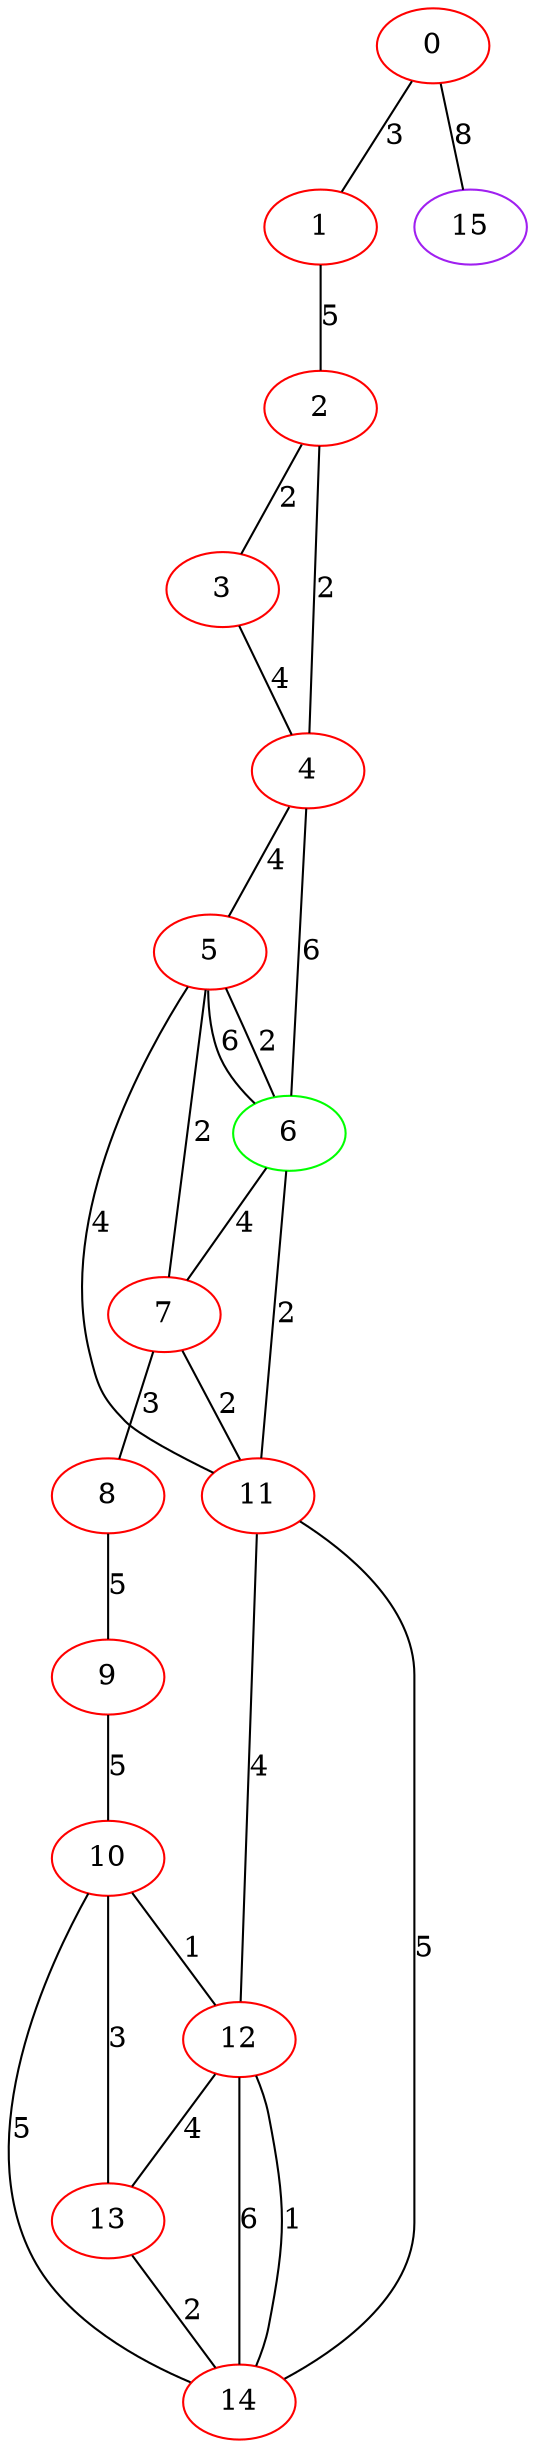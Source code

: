 graph "" {
0 [color=red, weight=1];
1 [color=red, weight=1];
2 [color=red, weight=1];
3 [color=red, weight=1];
4 [color=red, weight=1];
5 [color=red, weight=1];
6 [color=green, weight=2];
7 [color=red, weight=1];
8 [color=red, weight=1];
9 [color=red, weight=1];
10 [color=red, weight=1];
11 [color=red, weight=1];
12 [color=red, weight=1];
13 [color=red, weight=1];
14 [color=red, weight=1];
15 [color=purple, weight=4];
0 -- 1  [key=0, label=3];
0 -- 15  [key=0, label=8];
1 -- 2  [key=0, label=5];
2 -- 3  [key=0, label=2];
2 -- 4  [key=0, label=2];
3 -- 4  [key=0, label=4];
4 -- 5  [key=0, label=4];
4 -- 6  [key=0, label=6];
5 -- 11  [key=0, label=4];
5 -- 6  [key=0, label=2];
5 -- 6  [key=1, label=6];
5 -- 7  [key=0, label=2];
6 -- 11  [key=0, label=2];
6 -- 7  [key=0, label=4];
7 -- 8  [key=0, label=3];
7 -- 11  [key=0, label=2];
8 -- 9  [key=0, label=5];
9 -- 10  [key=0, label=5];
10 -- 12  [key=0, label=1];
10 -- 13  [key=0, label=3];
10 -- 14  [key=0, label=5];
11 -- 14  [key=0, label=5];
11 -- 12  [key=0, label=4];
12 -- 13  [key=0, label=4];
12 -- 14  [key=0, label=6];
12 -- 14  [key=1, label=1];
13 -- 14  [key=0, label=2];
}
